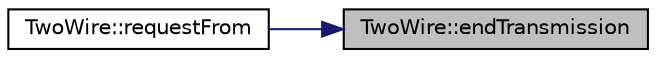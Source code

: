 digraph "TwoWire::endTransmission"
{
 // LATEX_PDF_SIZE
  edge [fontname="Helvetica",fontsize="10",labelfontname="Helvetica",labelfontsize="10"];
  node [fontname="Helvetica",fontsize="10",shape=record];
  rankdir="RL";
  Node1 [label="TwoWire::endTransmission",height=0.2,width=0.4,color="black", fillcolor="grey75", style="filled", fontcolor="black",tooltip=" "];
  Node1 -> Node2 [dir="back",color="midnightblue",fontsize="10",style="solid",fontname="Helvetica"];
  Node2 [label="TwoWire::requestFrom",height=0.2,width=0.4,color="black", fillcolor="white", style="filled",URL="$class_two_wire.html#acd59cc9570fd49b1cf9044cbefef85ac",tooltip=" "];
}
